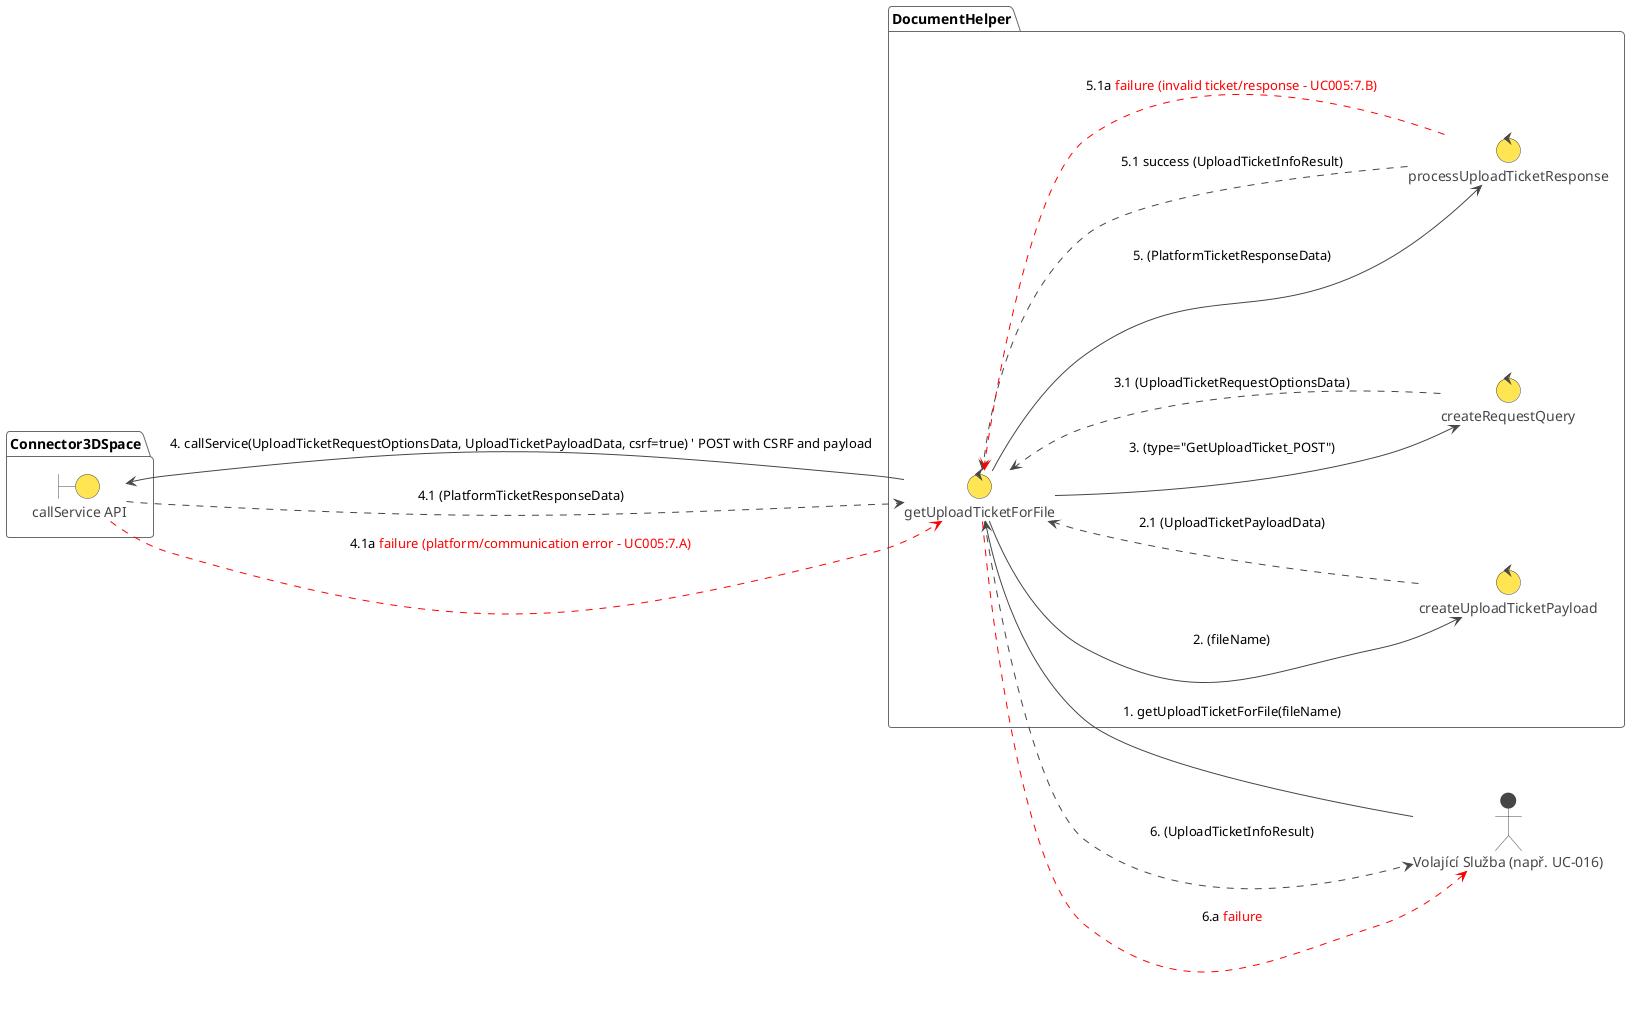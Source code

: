 @startuml RD-005_Get_Upload_Ticket_For_File
!theme vibrant
left to right direction

actor "Volající Služba (např. UC-016)" as CallingService

package "DocumentHelper" as DocumentHelperModule {
    control "getUploadTicketForFile" as getUploadTicketCtrl
    control "createUploadTicketPayload" as createPayloadCtrl
    control "createRequestQuery" as createRequestQueryCtrl
    control "processUploadTicketResponse" as processResponseCtrl
}

package "Connector3DSpace" {
    boundary "callService API" as ConnectorApi
}

' Entities
' entity "FileName (param)" as FileNameParam
' entity "UploadTicketPayload (data)" as UploadTicketPayloadData
' entity "UploadTicketRequestOptions (data)" as UploadTicketRequestOptionsData
' entity "PlatformTicketResponse (data)" as PlatformTicketResponseData
' entity "UploadTicketInfo (result)" as UploadTicketInfoResult ' fcsUploadUrl, fileReceipt

' UC-005 Krok 1: Volání API
CallingService -> getUploadTicketCtrl : 1. getUploadTicketForFile(fileName)

' UC-005 Krok 2: Sestavení payloadu
getUploadTicketCtrl -> createPayloadCtrl : 2. (fileName)
createPayloadCtrl ..> getUploadTicketCtrl : 2.1 (UploadTicketPayloadData)

' UC-005 Krok 3: Sestavení požadavku
getUploadTicketCtrl -> createRequestQueryCtrl : 3. (type="GetUploadTicket_POST")
createRequestQueryCtrl ..> getUploadTicketCtrl : 3.1 (UploadTicketRequestOptionsData)

' UC-005 Krok 4: Odeslání požadavku
getUploadTicketCtrl -> ConnectorApi : 4. callService(UploadTicketRequestOptionsData, UploadTicketPayloadData, csrf=true) ' POST with CSRF and payload
ConnectorApi ..> getUploadTicketCtrl : 4.1 (PlatformTicketResponseData)
ConnectorApi .[#red].> getUploadTicketCtrl : 4.1a <color:red>failure (platform/communication error - UC005:7.A)</color>

' UC-005 Krok 5: Zpracování odpovědi
getUploadTicketCtrl -> processResponseCtrl : 5. (PlatformTicketResponseData)
processResponseCtrl ..> getUploadTicketCtrl : 5.1 success (UploadTicketInfoResult)
processResponseCtrl .[#red].> getUploadTicketCtrl : 5.1a <color:red>failure (invalid ticket/response - UC005:7.B)</color>

' UC-005 Krok 6: Vrácení výsledku
getUploadTicketCtrl ..> CallingService : 6. (UploadTicketInfoResult)
getUploadTicketCtrl .[#red].> CallingService : 6.a <color:red>failure</color>

@enduml